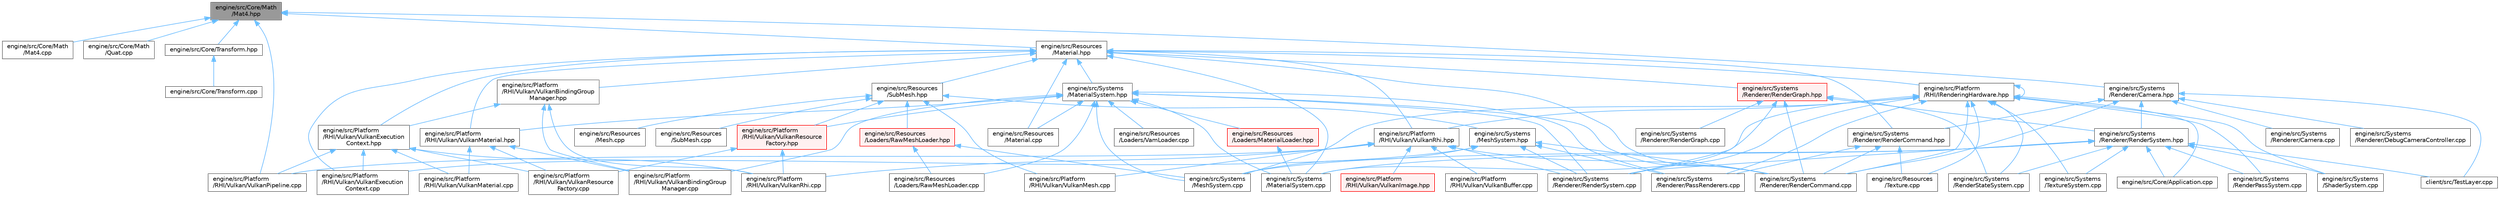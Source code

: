 digraph "engine/src/Core/Math/Mat4.hpp"
{
 // LATEX_PDF_SIZE
  bgcolor="transparent";
  edge [fontname=Helvetica,fontsize=10,labelfontname=Helvetica,labelfontsize=10];
  node [fontname=Helvetica,fontsize=10,shape=box,height=0.2,width=0.4];
  Node1 [id="Node000001",label="engine/src/Core/Math\l/Mat4.hpp",height=0.2,width=0.4,color="gray40", fillcolor="grey60", style="filled", fontcolor="black",tooltip=" "];
  Node1 -> Node2 [id="edge1_Node000001_Node000002",dir="back",color="steelblue1",style="solid",tooltip=" "];
  Node2 [id="Node000002",label="engine/src/Core/Math\l/Mat4.cpp",height=0.2,width=0.4,color="grey40", fillcolor="white", style="filled",URL="$_mat4_8cpp.html",tooltip=" "];
  Node1 -> Node3 [id="edge2_Node000001_Node000003",dir="back",color="steelblue1",style="solid",tooltip=" "];
  Node3 [id="Node000003",label="engine/src/Core/Math\l/Quat.cpp",height=0.2,width=0.4,color="grey40", fillcolor="white", style="filled",URL="$_quat_8cpp.html",tooltip=" "];
  Node1 -> Node4 [id="edge3_Node000001_Node000004",dir="back",color="steelblue1",style="solid",tooltip=" "];
  Node4 [id="Node000004",label="engine/src/Core/Transform.hpp",height=0.2,width=0.4,color="grey40", fillcolor="white", style="filled",URL="$_transform_8hpp.html",tooltip=" "];
  Node4 -> Node5 [id="edge4_Node000004_Node000005",dir="back",color="steelblue1",style="solid",tooltip=" "];
  Node5 [id="Node000005",label="engine/src/Core/Transform.cpp",height=0.2,width=0.4,color="grey40", fillcolor="white", style="filled",URL="$_transform_8cpp.html",tooltip=" "];
  Node1 -> Node6 [id="edge5_Node000001_Node000006",dir="back",color="steelblue1",style="solid",tooltip=" "];
  Node6 [id="Node000006",label="engine/src/Platform\l/RHI/Vulkan/VulkanPipeline.cpp",height=0.2,width=0.4,color="grey40", fillcolor="white", style="filled",URL="$_vulkan_pipeline_8cpp.html",tooltip=" "];
  Node1 -> Node7 [id="edge6_Node000001_Node000007",dir="back",color="steelblue1",style="solid",tooltip=" "];
  Node7 [id="Node000007",label="engine/src/Resources\l/Material.hpp",height=0.2,width=0.4,color="grey40", fillcolor="white", style="filled",URL="$_material_8hpp.html",tooltip=" "];
  Node7 -> Node8 [id="edge7_Node000007_Node000008",dir="back",color="steelblue1",style="solid",tooltip=" "];
  Node8 [id="Node000008",label="engine/src/Platform\l/RHI/IRenderingHardware.hpp",height=0.2,width=0.4,color="grey40", fillcolor="white", style="filled",URL="$_i_rendering_hardware_8hpp.html",tooltip=" "];
  Node8 -> Node9 [id="edge8_Node000008_Node000009",dir="back",color="steelblue1",style="solid",tooltip=" "];
  Node9 [id="Node000009",label="engine/src/Core/Application.cpp",height=0.2,width=0.4,color="grey40", fillcolor="white", style="filled",URL="$_application_8cpp.html",tooltip=" "];
  Node8 -> Node8 [id="edge9_Node000008_Node000008",dir="back",color="steelblue1",style="solid",tooltip=" "];
  Node8 -> Node10 [id="edge10_Node000008_Node000010",dir="back",color="steelblue1",style="solid",tooltip=" "];
  Node10 [id="Node000010",label="engine/src/Platform\l/RHI/Vulkan/VulkanRhi.hpp",height=0.2,width=0.4,color="grey40", fillcolor="white", style="filled",URL="$_vulkan_rhi_8hpp.html",tooltip=" "];
  Node10 -> Node11 [id="edge11_Node000010_Node000011",dir="back",color="steelblue1",style="solid",tooltip=" "];
  Node11 [id="Node000011",label="engine/src/Platform\l/RHI/Vulkan/VulkanBuffer.cpp",height=0.2,width=0.4,color="grey40", fillcolor="white", style="filled",URL="$_vulkan_buffer_8cpp.html",tooltip=" "];
  Node10 -> Node12 [id="edge12_Node000010_Node000012",dir="back",color="steelblue1",style="solid",tooltip=" "];
  Node12 [id="Node000012",label="engine/src/Platform\l/RHI/Vulkan/VulkanImage.hpp",height=0.2,width=0.4,color="red", fillcolor="#FFF0F0", style="filled",URL="$_vulkan_image_8hpp.html",tooltip=" "];
  Node10 -> Node28 [id="edge13_Node000010_Node000028",dir="back",color="steelblue1",style="solid",tooltip=" "];
  Node28 [id="Node000028",label="engine/src/Platform\l/RHI/Vulkan/VulkanMesh.cpp",height=0.2,width=0.4,color="grey40", fillcolor="white", style="filled",URL="$_vulkan_mesh_8cpp.html",tooltip=" "];
  Node10 -> Node6 [id="edge14_Node000010_Node000006",dir="back",color="steelblue1",style="solid",tooltip=" "];
  Node10 -> Node21 [id="edge15_Node000010_Node000021",dir="back",color="steelblue1",style="solid",tooltip=" "];
  Node21 [id="Node000021",label="engine/src/Platform\l/RHI/Vulkan/VulkanRhi.cpp",height=0.2,width=0.4,color="grey40", fillcolor="white", style="filled",URL="$_vulkan_rhi_8cpp.html",tooltip=" "];
  Node10 -> Node29 [id="edge16_Node000010_Node000029",dir="back",color="steelblue1",style="solid",tooltip=" "];
  Node29 [id="Node000029",label="engine/src/Systems\l/Renderer/RenderCommand.cpp",height=0.2,width=0.4,color="grey40", fillcolor="white", style="filled",URL="$_render_command_8cpp.html",tooltip=" "];
  Node10 -> Node30 [id="edge17_Node000010_Node000030",dir="back",color="steelblue1",style="solid",tooltip=" "];
  Node30 [id="Node000030",label="engine/src/Systems\l/Renderer/RenderSystem.cpp",height=0.2,width=0.4,color="grey40", fillcolor="white", style="filled",URL="$_render_system_8cpp.html",tooltip=" "];
  Node8 -> Node31 [id="edge18_Node000008_Node000031",dir="back",color="steelblue1",style="solid",tooltip=" "];
  Node31 [id="Node000031",label="engine/src/Resources\l/Texture.cpp",height=0.2,width=0.4,color="grey40", fillcolor="white", style="filled",URL="$_texture_8cpp.html",tooltip=" "];
  Node8 -> Node32 [id="edge19_Node000008_Node000032",dir="back",color="steelblue1",style="solid",tooltip=" "];
  Node32 [id="Node000032",label="engine/src/Systems\l/MaterialSystem.cpp",height=0.2,width=0.4,color="grey40", fillcolor="white", style="filled",URL="$_material_system_8cpp.html",tooltip=" "];
  Node8 -> Node33 [id="edge20_Node000008_Node000033",dir="back",color="steelblue1",style="solid",tooltip=" "];
  Node33 [id="Node000033",label="engine/src/Systems\l/MeshSystem.cpp",height=0.2,width=0.4,color="grey40", fillcolor="white", style="filled",URL="$_mesh_system_8cpp.html",tooltip=" "];
  Node8 -> Node34 [id="edge21_Node000008_Node000034",dir="back",color="steelblue1",style="solid",tooltip=" "];
  Node34 [id="Node000034",label="engine/src/Systems\l/RenderPassSystem.cpp",height=0.2,width=0.4,color="grey40", fillcolor="white", style="filled",URL="$_render_pass_system_8cpp.html",tooltip=" "];
  Node8 -> Node35 [id="edge22_Node000008_Node000035",dir="back",color="steelblue1",style="solid",tooltip=" "];
  Node35 [id="Node000035",label="engine/src/Systems\l/RenderStateSystem.cpp",height=0.2,width=0.4,color="grey40", fillcolor="white", style="filled",URL="$_render_state_system_8cpp.html",tooltip=" "];
  Node8 -> Node36 [id="edge23_Node000008_Node000036",dir="back",color="steelblue1",style="solid",tooltip=" "];
  Node36 [id="Node000036",label="engine/src/Systems\l/Renderer/PassRenderers.cpp",height=0.2,width=0.4,color="grey40", fillcolor="white", style="filled",URL="$_pass_renderers_8cpp.html",tooltip=" "];
  Node8 -> Node29 [id="edge24_Node000008_Node000029",dir="back",color="steelblue1",style="solid",tooltip=" "];
  Node8 -> Node30 [id="edge25_Node000008_Node000030",dir="back",color="steelblue1",style="solid",tooltip=" "];
  Node8 -> Node37 [id="edge26_Node000008_Node000037",dir="back",color="steelblue1",style="solid",tooltip=" "];
  Node37 [id="Node000037",label="engine/src/Systems\l/ShaderSystem.cpp",height=0.2,width=0.4,color="grey40", fillcolor="white", style="filled",URL="$_shader_system_8cpp.html",tooltip=" "];
  Node8 -> Node38 [id="edge27_Node000008_Node000038",dir="back",color="steelblue1",style="solid",tooltip=" "];
  Node38 [id="Node000038",label="engine/src/Systems\l/TextureSystem.cpp",height=0.2,width=0.4,color="grey40", fillcolor="white", style="filled",URL="$_texture_system_8cpp.html",tooltip=" "];
  Node7 -> Node39 [id="edge28_Node000007_Node000039",dir="back",color="steelblue1",style="solid",tooltip=" "];
  Node39 [id="Node000039",label="engine/src/Platform\l/RHI/Vulkan/VulkanBindingGroup\lManager.hpp",height=0.2,width=0.4,color="grey40", fillcolor="white", style="filled",URL="$_vulkan_binding_group_manager_8hpp.html",tooltip=" "];
  Node39 -> Node25 [id="edge29_Node000039_Node000025",dir="back",color="steelblue1",style="solid",tooltip=" "];
  Node25 [id="Node000025",label="engine/src/Platform\l/RHI/Vulkan/VulkanBindingGroup\lManager.cpp",height=0.2,width=0.4,color="grey40", fillcolor="white", style="filled",URL="$_vulkan_binding_group_manager_8cpp.html",tooltip=" "];
  Node39 -> Node40 [id="edge30_Node000039_Node000040",dir="back",color="steelblue1",style="solid",tooltip=" "];
  Node40 [id="Node000040",label="engine/src/Platform\l/RHI/Vulkan/VulkanExecution\lContext.hpp",height=0.2,width=0.4,color="grey40", fillcolor="white", style="filled",URL="$_vulkan_execution_context_8hpp.html",tooltip=" "];
  Node40 -> Node15 [id="edge31_Node000040_Node000015",dir="back",color="steelblue1",style="solid",tooltip=" "];
  Node15 [id="Node000015",label="engine/src/Platform\l/RHI/Vulkan/VulkanExecution\lContext.cpp",height=0.2,width=0.4,color="grey40", fillcolor="white", style="filled",URL="$_vulkan_execution_context_8cpp.html",tooltip=" "];
  Node40 -> Node26 [id="edge32_Node000040_Node000026",dir="back",color="steelblue1",style="solid",tooltip=" "];
  Node26 [id="Node000026",label="engine/src/Platform\l/RHI/Vulkan/VulkanMaterial.cpp",height=0.2,width=0.4,color="grey40", fillcolor="white", style="filled",URL="$_vulkan_material_8cpp.html",tooltip=" "];
  Node40 -> Node6 [id="edge33_Node000040_Node000006",dir="back",color="steelblue1",style="solid",tooltip=" "];
  Node40 -> Node18 [id="edge34_Node000040_Node000018",dir="back",color="steelblue1",style="solid",tooltip=" "];
  Node18 [id="Node000018",label="engine/src/Platform\l/RHI/Vulkan/VulkanResource\lFactory.cpp",height=0.2,width=0.4,color="grey40", fillcolor="white", style="filled",URL="$_vulkan_resource_factory_8cpp.html",tooltip=" "];
  Node40 -> Node21 [id="edge35_Node000040_Node000021",dir="back",color="steelblue1",style="solid",tooltip=" "];
  Node39 -> Node21 [id="edge36_Node000039_Node000021",dir="back",color="steelblue1",style="solid",tooltip=" "];
  Node7 -> Node15 [id="edge37_Node000007_Node000015",dir="back",color="steelblue1",style="solid",tooltip=" "];
  Node7 -> Node40 [id="edge38_Node000007_Node000040",dir="back",color="steelblue1",style="solid",tooltip=" "];
  Node7 -> Node41 [id="edge39_Node000007_Node000041",dir="back",color="steelblue1",style="solid",tooltip=" "];
  Node41 [id="Node000041",label="engine/src/Platform\l/RHI/Vulkan/VulkanMaterial.hpp",height=0.2,width=0.4,color="grey40", fillcolor="white", style="filled",URL="$_vulkan_material_8hpp.html",tooltip=" "];
  Node41 -> Node25 [id="edge40_Node000041_Node000025",dir="back",color="steelblue1",style="solid",tooltip=" "];
  Node41 -> Node26 [id="edge41_Node000041_Node000026",dir="back",color="steelblue1",style="solid",tooltip=" "];
  Node41 -> Node18 [id="edge42_Node000041_Node000018",dir="back",color="steelblue1",style="solid",tooltip=" "];
  Node7 -> Node10 [id="edge43_Node000007_Node000010",dir="back",color="steelblue1",style="solid",tooltip=" "];
  Node7 -> Node42 [id="edge44_Node000007_Node000042",dir="back",color="steelblue1",style="solid",tooltip=" "];
  Node42 [id="Node000042",label="engine/src/Resources\l/Material.cpp",height=0.2,width=0.4,color="grey40", fillcolor="white", style="filled",URL="$_material_8cpp.html",tooltip=" "];
  Node7 -> Node43 [id="edge45_Node000007_Node000043",dir="back",color="steelblue1",style="solid",tooltip=" "];
  Node43 [id="Node000043",label="engine/src/Resources\l/SubMesh.hpp",height=0.2,width=0.4,color="grey40", fillcolor="white", style="filled",URL="$_sub_mesh_8hpp.html",tooltip=" "];
  Node43 -> Node28 [id="edge46_Node000043_Node000028",dir="back",color="steelblue1",style="solid",tooltip=" "];
  Node43 -> Node44 [id="edge47_Node000043_Node000044",dir="back",color="steelblue1",style="solid",tooltip=" "];
  Node44 [id="Node000044",label="engine/src/Platform\l/RHI/Vulkan/VulkanResource\lFactory.hpp",height=0.2,width=0.4,color="red", fillcolor="#FFF0F0", style="filled",URL="$_vulkan_resource_factory_8hpp.html",tooltip=" "];
  Node44 -> Node18 [id="edge48_Node000044_Node000018",dir="back",color="steelblue1",style="solid",tooltip=" "];
  Node44 -> Node21 [id="edge49_Node000044_Node000021",dir="back",color="steelblue1",style="solid",tooltip=" "];
  Node43 -> Node45 [id="edge50_Node000043_Node000045",dir="back",color="steelblue1",style="solid",tooltip=" "];
  Node45 [id="Node000045",label="engine/src/Resources\l/Loaders/RawMeshLoader.hpp",height=0.2,width=0.4,color="red", fillcolor="#FFF0F0", style="filled",URL="$_raw_mesh_loader_8hpp.html",tooltip=" "];
  Node45 -> Node46 [id="edge51_Node000045_Node000046",dir="back",color="steelblue1",style="solid",tooltip=" "];
  Node46 [id="Node000046",label="engine/src/Resources\l/Loaders/RawMeshLoader.cpp",height=0.2,width=0.4,color="grey40", fillcolor="white", style="filled",URL="$_raw_mesh_loader_8cpp.html",tooltip=" "];
  Node45 -> Node33 [id="edge52_Node000045_Node000033",dir="back",color="steelblue1",style="solid",tooltip=" "];
  Node43 -> Node50 [id="edge53_Node000043_Node000050",dir="back",color="steelblue1",style="solid",tooltip=" "];
  Node50 [id="Node000050",label="engine/src/Resources\l/Mesh.cpp",height=0.2,width=0.4,color="grey40", fillcolor="white", style="filled",URL="$_mesh_8cpp.html",tooltip=" "];
  Node43 -> Node51 [id="edge54_Node000043_Node000051",dir="back",color="steelblue1",style="solid",tooltip=" "];
  Node51 [id="Node000051",label="engine/src/Resources\l/SubMesh.cpp",height=0.2,width=0.4,color="grey40", fillcolor="white", style="filled",URL="$_sub_mesh_8cpp.html",tooltip=" "];
  Node43 -> Node52 [id="edge55_Node000043_Node000052",dir="back",color="steelblue1",style="solid",tooltip=" "];
  Node52 [id="Node000052",label="engine/src/Systems\l/MeshSystem.hpp",height=0.2,width=0.4,color="grey40", fillcolor="white", style="filled",URL="$_mesh_system_8hpp.html",tooltip=" "];
  Node52 -> Node15 [id="edge56_Node000052_Node000015",dir="back",color="steelblue1",style="solid",tooltip=" "];
  Node52 -> Node33 [id="edge57_Node000052_Node000033",dir="back",color="steelblue1",style="solid",tooltip=" "];
  Node52 -> Node36 [id="edge58_Node000052_Node000036",dir="back",color="steelblue1",style="solid",tooltip=" "];
  Node52 -> Node29 [id="edge59_Node000052_Node000029",dir="back",color="steelblue1",style="solid",tooltip=" "];
  Node52 -> Node30 [id="edge60_Node000052_Node000030",dir="back",color="steelblue1",style="solid",tooltip=" "];
  Node7 -> Node32 [id="edge61_Node000007_Node000032",dir="back",color="steelblue1",style="solid",tooltip=" "];
  Node7 -> Node53 [id="edge62_Node000007_Node000053",dir="back",color="steelblue1",style="solid",tooltip=" "];
  Node53 [id="Node000053",label="engine/src/Systems\l/MaterialSystem.hpp",height=0.2,width=0.4,color="grey40", fillcolor="white", style="filled",URL="$_material_system_8hpp.html",tooltip=" "];
  Node53 -> Node25 [id="edge63_Node000053_Node000025",dir="back",color="steelblue1",style="solid",tooltip=" "];
  Node53 -> Node41 [id="edge64_Node000053_Node000041",dir="back",color="steelblue1",style="solid",tooltip=" "];
  Node53 -> Node44 [id="edge65_Node000053_Node000044",dir="back",color="steelblue1",style="solid",tooltip=" "];
  Node53 -> Node54 [id="edge66_Node000053_Node000054",dir="back",color="steelblue1",style="solid",tooltip=" "];
  Node54 [id="Node000054",label="engine/src/Resources\l/Loaders/MaterialLoader.hpp",height=0.2,width=0.4,color="red", fillcolor="#FFF0F0", style="filled",URL="$_material_loader_8hpp.html",tooltip=" "];
  Node54 -> Node32 [id="edge67_Node000054_Node000032",dir="back",color="steelblue1",style="solid",tooltip=" "];
  Node53 -> Node46 [id="edge68_Node000053_Node000046",dir="back",color="steelblue1",style="solid",tooltip=" "];
  Node53 -> Node48 [id="edge69_Node000053_Node000048",dir="back",color="steelblue1",style="solid",tooltip=" "];
  Node48 [id="Node000048",label="engine/src/Resources\l/Loaders/VamLoader.cpp",height=0.2,width=0.4,color="grey40", fillcolor="white", style="filled",URL="$_vam_loader_8cpp.html",tooltip=" "];
  Node53 -> Node42 [id="edge70_Node000053_Node000042",dir="back",color="steelblue1",style="solid",tooltip=" "];
  Node53 -> Node32 [id="edge71_Node000053_Node000032",dir="back",color="steelblue1",style="solid",tooltip=" "];
  Node53 -> Node33 [id="edge72_Node000053_Node000033",dir="back",color="steelblue1",style="solid",tooltip=" "];
  Node53 -> Node36 [id="edge73_Node000053_Node000036",dir="back",color="steelblue1",style="solid",tooltip=" "];
  Node53 -> Node29 [id="edge74_Node000053_Node000029",dir="back",color="steelblue1",style="solid",tooltip=" "];
  Node53 -> Node30 [id="edge75_Node000053_Node000030",dir="back",color="steelblue1",style="solid",tooltip=" "];
  Node7 -> Node29 [id="edge76_Node000007_Node000029",dir="back",color="steelblue1",style="solid",tooltip=" "];
  Node7 -> Node56 [id="edge77_Node000007_Node000056",dir="back",color="steelblue1",style="solid",tooltip=" "];
  Node56 [id="Node000056",label="engine/src/Systems\l/Renderer/RenderCommand.hpp",height=0.2,width=0.4,color="grey40", fillcolor="white", style="filled",URL="$_render_command_8hpp.html",tooltip=" "];
  Node56 -> Node31 [id="edge78_Node000056_Node000031",dir="back",color="steelblue1",style="solid",tooltip=" "];
  Node56 -> Node36 [id="edge79_Node000056_Node000036",dir="back",color="steelblue1",style="solid",tooltip=" "];
  Node56 -> Node29 [id="edge80_Node000056_Node000029",dir="back",color="steelblue1",style="solid",tooltip=" "];
  Node7 -> Node57 [id="edge81_Node000007_Node000057",dir="back",color="steelblue1",style="solid",tooltip=" "];
  Node57 [id="Node000057",label="engine/src/Systems\l/Renderer/RenderGraph.hpp",height=0.2,width=0.4,color="red", fillcolor="#FFF0F0", style="filled",URL="$_render_graph_8hpp.html",tooltip=" "];
  Node57 -> Node35 [id="edge82_Node000057_Node000035",dir="back",color="steelblue1",style="solid",tooltip=" "];
  Node57 -> Node29 [id="edge83_Node000057_Node000029",dir="back",color="steelblue1",style="solid",tooltip=" "];
  Node57 -> Node58 [id="edge84_Node000057_Node000058",dir="back",color="steelblue1",style="solid",tooltip=" "];
  Node58 [id="Node000058",label="engine/src/Systems\l/Renderer/RenderGraph.cpp",height=0.2,width=0.4,color="grey40", fillcolor="white", style="filled",URL="$_render_graph_8cpp.html",tooltip=" "];
  Node57 -> Node30 [id="edge85_Node000057_Node000030",dir="back",color="steelblue1",style="solid",tooltip=" "];
  Node57 -> Node61 [id="edge86_Node000057_Node000061",dir="back",color="steelblue1",style="solid",tooltip=" "];
  Node61 [id="Node000061",label="engine/src/Systems\l/Renderer/RenderSystem.hpp",height=0.2,width=0.4,color="grey40", fillcolor="white", style="filled",URL="$_render_system_8hpp.html",tooltip=" "];
  Node61 -> Node62 [id="edge87_Node000061_Node000062",dir="back",color="steelblue1",style="solid",tooltip=" "];
  Node62 [id="Node000062",label="client/src/TestLayer.cpp",height=0.2,width=0.4,color="grey40", fillcolor="white", style="filled",URL="$client_2src_2_test_layer_8cpp.html",tooltip=" "];
  Node61 -> Node9 [id="edge88_Node000061_Node000009",dir="back",color="steelblue1",style="solid",tooltip=" "];
  Node61 -> Node32 [id="edge89_Node000061_Node000032",dir="back",color="steelblue1",style="solid",tooltip=" "];
  Node61 -> Node33 [id="edge90_Node000061_Node000033",dir="back",color="steelblue1",style="solid",tooltip=" "];
  Node61 -> Node34 [id="edge91_Node000061_Node000034",dir="back",color="steelblue1",style="solid",tooltip=" "];
  Node61 -> Node35 [id="edge92_Node000061_Node000035",dir="back",color="steelblue1",style="solid",tooltip=" "];
  Node61 -> Node30 [id="edge93_Node000061_Node000030",dir="back",color="steelblue1",style="solid",tooltip=" "];
  Node61 -> Node37 [id="edge94_Node000061_Node000037",dir="back",color="steelblue1",style="solid",tooltip=" "];
  Node61 -> Node38 [id="edge95_Node000061_Node000038",dir="back",color="steelblue1",style="solid",tooltip=" "];
  Node1 -> Node63 [id="edge96_Node000001_Node000063",dir="back",color="steelblue1",style="solid",tooltip=" "];
  Node63 [id="Node000063",label="engine/src/Systems\l/Renderer/Camera.hpp",height=0.2,width=0.4,color="grey40", fillcolor="white", style="filled",URL="$_camera_8hpp.html",tooltip=" "];
  Node63 -> Node62 [id="edge97_Node000063_Node000062",dir="back",color="steelblue1",style="solid",tooltip=" "];
  Node63 -> Node64 [id="edge98_Node000063_Node000064",dir="back",color="steelblue1",style="solid",tooltip=" "];
  Node64 [id="Node000064",label="engine/src/Systems\l/Renderer/Camera.cpp",height=0.2,width=0.4,color="grey40", fillcolor="white", style="filled",URL="$_camera_8cpp.html",tooltip=" "];
  Node63 -> Node65 [id="edge99_Node000063_Node000065",dir="back",color="steelblue1",style="solid",tooltip=" "];
  Node65 [id="Node000065",label="engine/src/Systems\l/Renderer/DebugCameraController.cpp",height=0.2,width=0.4,color="grey40", fillcolor="white", style="filled",URL="$_debug_camera_controller_8cpp.html",tooltip=" "];
  Node63 -> Node29 [id="edge100_Node000063_Node000029",dir="back",color="steelblue1",style="solid",tooltip=" "];
  Node63 -> Node56 [id="edge101_Node000063_Node000056",dir="back",color="steelblue1",style="solid",tooltip=" "];
  Node63 -> Node61 [id="edge102_Node000063_Node000061",dir="back",color="steelblue1",style="solid",tooltip=" "];
}
